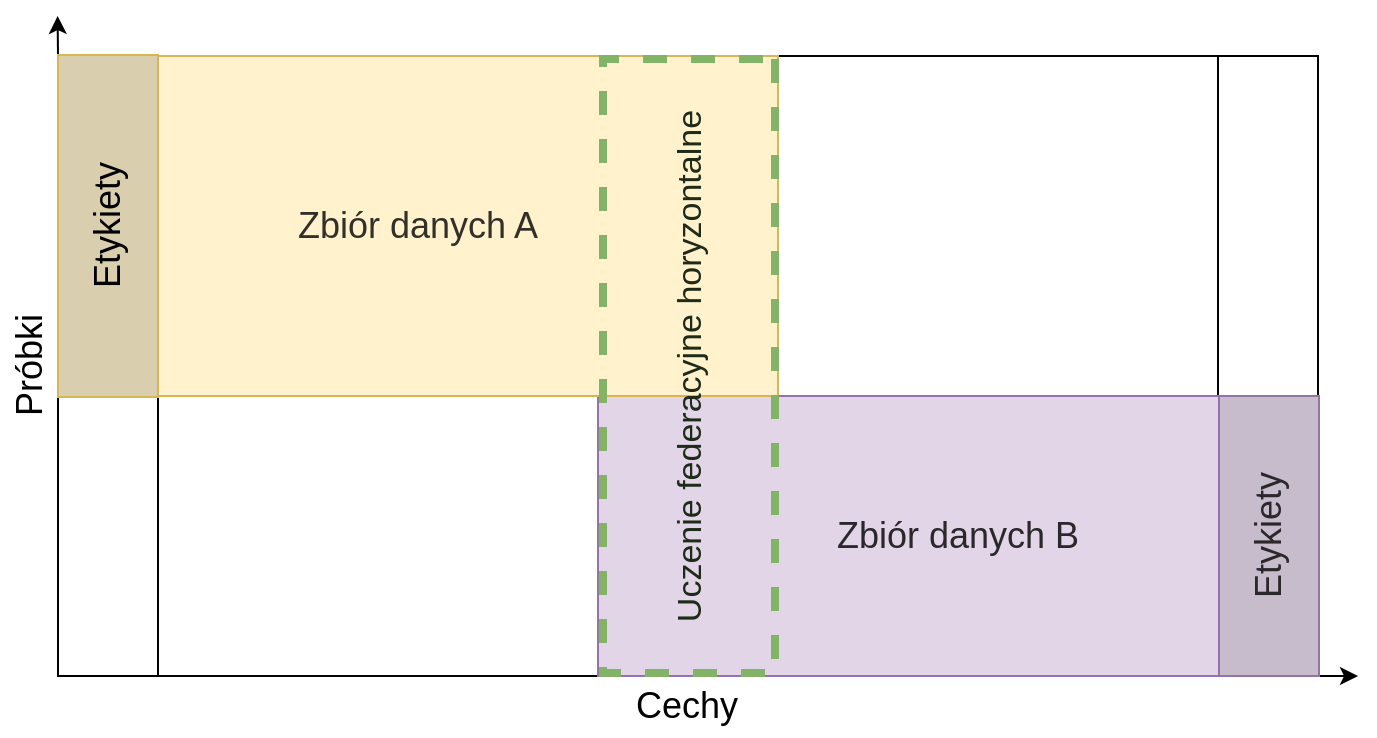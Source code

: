 <mxfile version="17.1.3" type="device"><diagram id="V3tsCqq8QKIaEwVYqXRp" name="Page-1"><mxGraphModel dx="949" dy="547" grid="1" gridSize="10" guides="1" tooltips="1" connect="1" arrows="1" fold="1" page="1" pageScale="1" pageWidth="827" pageHeight="1169" math="0" shadow="0"><root><mxCell id="0"/><mxCell id="1" parent="0"/><mxCell id="Po3UAP2UEHaN24MB34Bt-35" value="" style="rounded=0;whiteSpace=wrap;html=1;glass=0;fontSize=18;strokeColor=#050505;" vertex="1" parent="1"><mxGeometry x="99" y="170" width="630" height="310" as="geometry"/></mxCell><mxCell id="Po3UAP2UEHaN24MB34Bt-36" value="" style="rounded=0;whiteSpace=wrap;html=1;glass=0;fontSize=18;direction=south;rotation=270;" vertex="1" parent="1"><mxGeometry x="549" y="300" width="310" height="50" as="geometry"/></mxCell><mxCell id="Po3UAP2UEHaN24MB34Bt-37" value="" style="rounded=0;whiteSpace=wrap;html=1;glass=0;fontSize=18;direction=south;rotation=270;" vertex="1" parent="1"><mxGeometry x="-31" y="300" width="310" height="50" as="geometry"/></mxCell><mxCell id="Po3UAP2UEHaN24MB34Bt-38" value="&lt;font style=&quot;font-size: 18px&quot; color=&quot;#2a282b&quot;&gt;Zbiór danych B&lt;/font&gt;" style="rounded=0;whiteSpace=wrap;html=1;fillColor=#E1D5E7;strokeColor=#9673A6;fontSize=17;" vertex="1" parent="1"><mxGeometry x="369" y="340" width="360" height="140" as="geometry"/></mxCell><mxCell id="Po3UAP2UEHaN24MB34Bt-39" value="&lt;font style=&quot;font-size: 18px&quot;&gt;&lt;font color=&quot;#333029&quot;&gt;Zbiór danych A&lt;/font&gt;&lt;br&gt;&lt;/font&gt;" style="rounded=0;whiteSpace=wrap;html=1;fillColor=#FFF2CC;strokeColor=#d6b656;gradientColor=none;glass=0;" vertex="1" parent="1"><mxGeometry x="99" y="170" width="360" height="170" as="geometry"/></mxCell><mxCell id="Po3UAP2UEHaN24MB34Bt-40" style="edgeStyle=orthogonalEdgeStyle;rounded=0;orthogonalLoop=1;jettySize=auto;html=1;exitX=0;exitY=0;exitDx=0;exitDy=0;fontSize=18;" edge="1" parent="1" source="Po3UAP2UEHaN24MB34Bt-41"><mxGeometry relative="1" as="geometry"><mxPoint x="98.8" y="150" as="targetPoint"/></mxGeometry></mxCell><mxCell id="Po3UAP2UEHaN24MB34Bt-41" value="Etykiety" style="rounded=0;whiteSpace=wrap;html=1;glass=0;fontSize=18;fillColor=#D9CEAE;strokeColor=#d6b656;direction=south;rotation=270;" vertex="1" parent="1"><mxGeometry x="38.5" y="230" width="171" height="50" as="geometry"/></mxCell><mxCell id="Po3UAP2UEHaN24MB34Bt-42" style="edgeStyle=orthogonalEdgeStyle;rounded=0;orthogonalLoop=1;jettySize=auto;html=1;exitX=1;exitY=1;exitDx=0;exitDy=0;fontSize=18;" edge="1" parent="1" source="Po3UAP2UEHaN24MB34Bt-43"><mxGeometry relative="1" as="geometry"><mxPoint x="749" y="480.2" as="targetPoint"/></mxGeometry></mxCell><mxCell id="Po3UAP2UEHaN24MB34Bt-43" value="&lt;font color=&quot;#2a282b&quot;&gt;Etykiety&lt;br&gt;&lt;/font&gt;" style="rounded=0;whiteSpace=wrap;html=1;glass=0;fontSize=18;fillColor=#C7BCCC;strokeColor=#9673A6;rotation=270;direction=south;" vertex="1" parent="1"><mxGeometry x="634.5" y="385" width="140" height="50" as="geometry"/></mxCell><mxCell id="Po3UAP2UEHaN24MB34Bt-44" value="Cechy" style="text;html=1;align=center;verticalAlign=middle;resizable=0;points=[];autosize=1;strokeColor=none;fillColor=none;fontSize=18;" vertex="1" parent="1"><mxGeometry x="378" y="480" width="70" height="30" as="geometry"/></mxCell><mxCell id="Po3UAP2UEHaN24MB34Bt-45" value="Próbki" style="text;html=1;align=center;verticalAlign=middle;resizable=0;points=[];autosize=1;strokeColor=none;fillColor=none;fontSize=18;rotation=270;" vertex="1" parent="1"><mxGeometry x="50" y="310" width="70" height="30" as="geometry"/></mxCell><mxCell id="Po3UAP2UEHaN24MB34Bt-46" value="&lt;span lang=&quot;PL&quot; style=&quot;line-height: 16.8px&quot;&gt;&lt;font style=&quot;font-size: 17px&quot; color=&quot;#1f2b19&quot;&gt;Uczenie federacyjne horyzontalne&lt;/font&gt;&lt;/span&gt;&lt;span style=&quot;font-size: medium&quot;&gt;&lt;/span&gt;" style="rounded=0;whiteSpace=wrap;html=1;glass=0;fontSize=18;dashed=1;strokeWidth=4;shadow=0;sketch=0;gradientColor=none;gradientDirection=west;fillColor=none;strokeColor=#82B366;fontColor=#82B366;direction=west;rotation=270;" vertex="1" parent="1"><mxGeometry x="261" y="282" width="307" height="86" as="geometry"/></mxCell></root></mxGraphModel></diagram></mxfile>